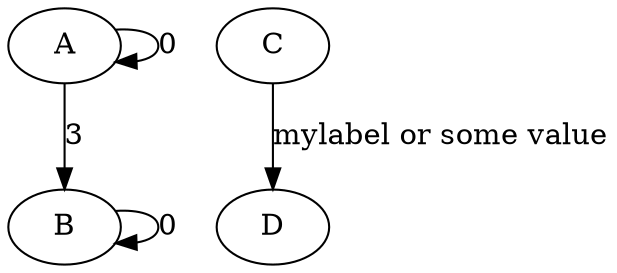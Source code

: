 digraph plan {
A 
B
C
D
A -> B [ label="3" ];
A -> A [ label="0" ];
B -> B [ label="0" ];

C->D [label="mylabel or some value"]
}

